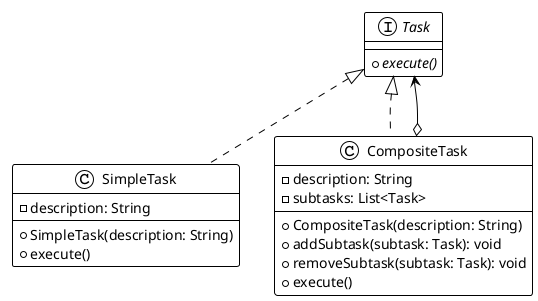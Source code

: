 @startuml
!theme plain

interface Task {
    {abstract} + execute()
}

class SimpleTask {
    - description: String
    + SimpleTask(description: String)
    + execute()
}

class CompositeTask {
    - description: String
    - subtasks: List<Task>
    + CompositeTask(description: String)
    + addSubtask(subtask: Task): void
    + removeSubtask(subtask: Task): void
    + execute()
}

Task <|.. SimpleTask
Task <|.. CompositeTask
Task <--o CompositeTask

@enduml
